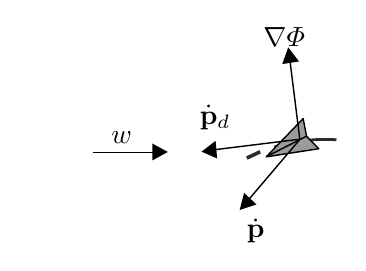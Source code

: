 
\definecolor{c2B2B2B}{RGB}{43,43,43}
\definecolor{cDEDEDE}{RGB}{222,222,222}
\definecolor{c989898}{RGB}{152,152,152}
\definecolor{cFFFFFF}{RGB}{255,255,255}
\definecolor{c4D4D4D}{RGB}{77,77,77}
\definecolor{c9B9B9B}{RGB}{155,155,155}


\def \globalscale {1.0}
\begin{tikzpicture}[y=0.80pt, x=0.80pt, yscale=-1.25*\globalscale, xscale=1.25*\globalscale, inner sep=0pt, outer sep=0pt]
\path[fill=c2B2B2B,line join=round,line width=0.256pt] (101.035,53.618) -- (96.203,55.875) -- (95.747,54.679) -- (100.579,52.422) -- (101.035,53.618) -- cycle(111.142,50.544) -- (106.029,52.063) -- (105.761,50.811) -- (110.873,49.293) -- (111.142,50.544) -- cycle;



\path[draw=c2B2B2B,line join=round,line width=1.024pt] (128.382,48.676) .. controls (127.048,48.592) and (125.706,48.549) .. (124.356,48.549) .. controls (119.772,48.549) and (115.267,49.039) .. (110.868,49.983);





\path[draw=black,fill=c9B9B9B,line join=round,line width=0.512pt] (103.002,54.837) -- (121.991,51.915) -- (117.552,47.394) -- (116.34,41.008) -- (103.002,54.837) -- cycle;



\path[draw=black,line join=round,line width=0.512pt] (115.152,48.645) -- (111.367,18.49);



\path[draw=black,line join=round,line width=0.512pt] (115.234,48.447) -- (94.37,72.971);



\path[cm={{1.0,0.0,0.0,1.0,(102.0,15.0)}}] (0.0,0.0) node[above right] () {$\nabla\varPhi$};



\path[cm={{1.0,0.0,0.0,1.0,(96.0,86.0)}}] (0.0,0.0) node[above right] () {$\dot{\mathbf{p}}$};



\path[cm={{1.0,0.0,0.0,1.0,(79.0,45.0)}}] (0.0,0.0) node[above right] () {$\dot{\mathbf{p}}_d$};



\path[draw=black,line join=round,line width=0.512pt] (117.552,47.38) -- (103.134,54.727);



\path[fill=black,line join=round,line width=0.160pt] (99.472,72.04) -- (94.993,67.855) -- (93.398,74.051) -- (99.472,72.04) -- cycle;



\path[fill=black,line join=round,line width=0.160pt] (108.783,21.326) -- (114.839,20.374) -- (110.94,15.302) -- (108.783,21.326) -- cycle;



\path[fill=black,line join=round,line width=0.160pt] (79.638,52.977) -- (85.258,55.426) -- (84.692,49.053) -- (79.638,52.977) -- cycle;



\path[draw=black,line join=round,line width=0.512pt] (82.518,52.488) -- (114.862,48.504);



\path[draw=black,line join=round,line width=0.512pt] (40.385,53.357) -- (62.717,53.357);



\path[cm={{1.0,0.0,0.0,1.0,(47.0,50.0)}}] (0.0,0.0) node[above right] () {$w$};



\path[fill=black,line join=round,line width=0.160pt] (61.825,50.014) -- (61.833,56.145) -- (67.445,53.072) -- (61.825,50.014) -- cycle;


\end{tikzpicture}

